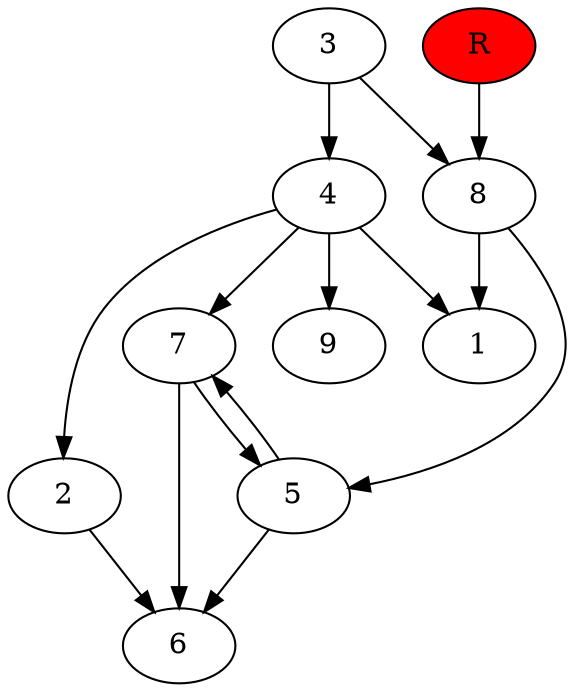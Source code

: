 digraph prb18976 {
	1
	2
	3
	4
	5
	6
	7
	8
	R [fillcolor="#ff0000" style=filled]
	2 -> 6
	3 -> 4
	3 -> 8
	4 -> 1
	4 -> 2
	4 -> 7
	4 -> 9
	5 -> 6
	5 -> 7
	7 -> 5
	7 -> 6
	8 -> 1
	8 -> 5
	R -> 8
}
